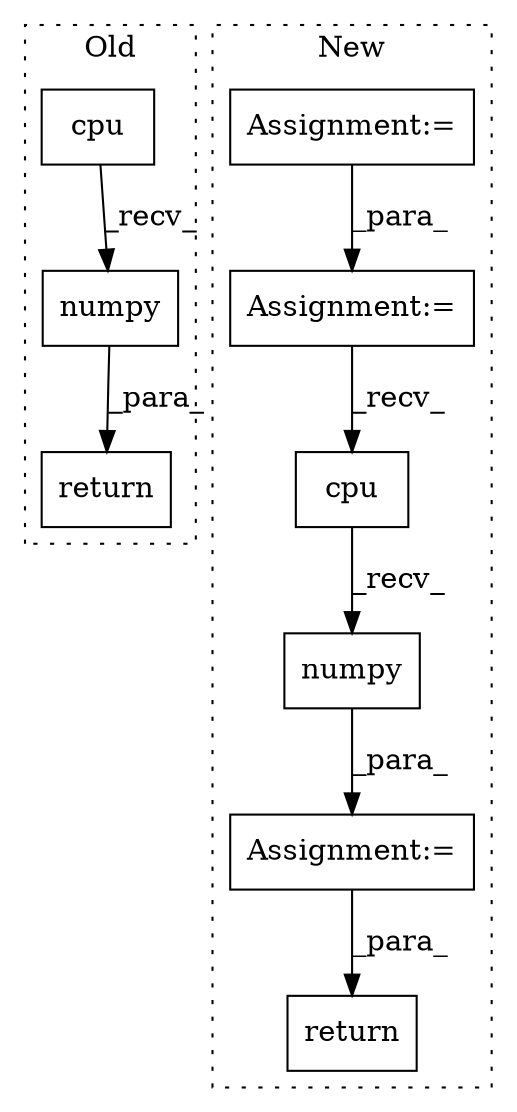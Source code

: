 digraph G {
subgraph cluster0 {
1 [label="numpy" a="32" s="1179" l="7" shape="box"];
4 [label="cpu" a="32" s="1173" l="5" shape="box"];
9 [label="return" a="41" s="1192" l="7" shape="box"];
label = "Old";
style="dotted";
}
subgraph cluster1 {
2 [label="cpu" a="32" s="3550" l="5" shape="box"];
3 [label="numpy" a="32" s="3556" l="7" shape="box"];
5 [label="Assignment:=" a="7" s="3544" l="1" shape="box"];
6 [label="Assignment:=" a="7" s="3462" l="1" shape="box"];
7 [label="Assignment:=" a="7" s="3386" l="1" shape="box"];
8 [label="return" a="41" s="3575" l="7" shape="box"];
label = "New";
style="dotted";
}
1 -> 9 [label="_para_"];
2 -> 3 [label="_recv_"];
3 -> 5 [label="_para_"];
4 -> 1 [label="_recv_"];
5 -> 8 [label="_para_"];
6 -> 2 [label="_recv_"];
7 -> 6 [label="_para_"];
}